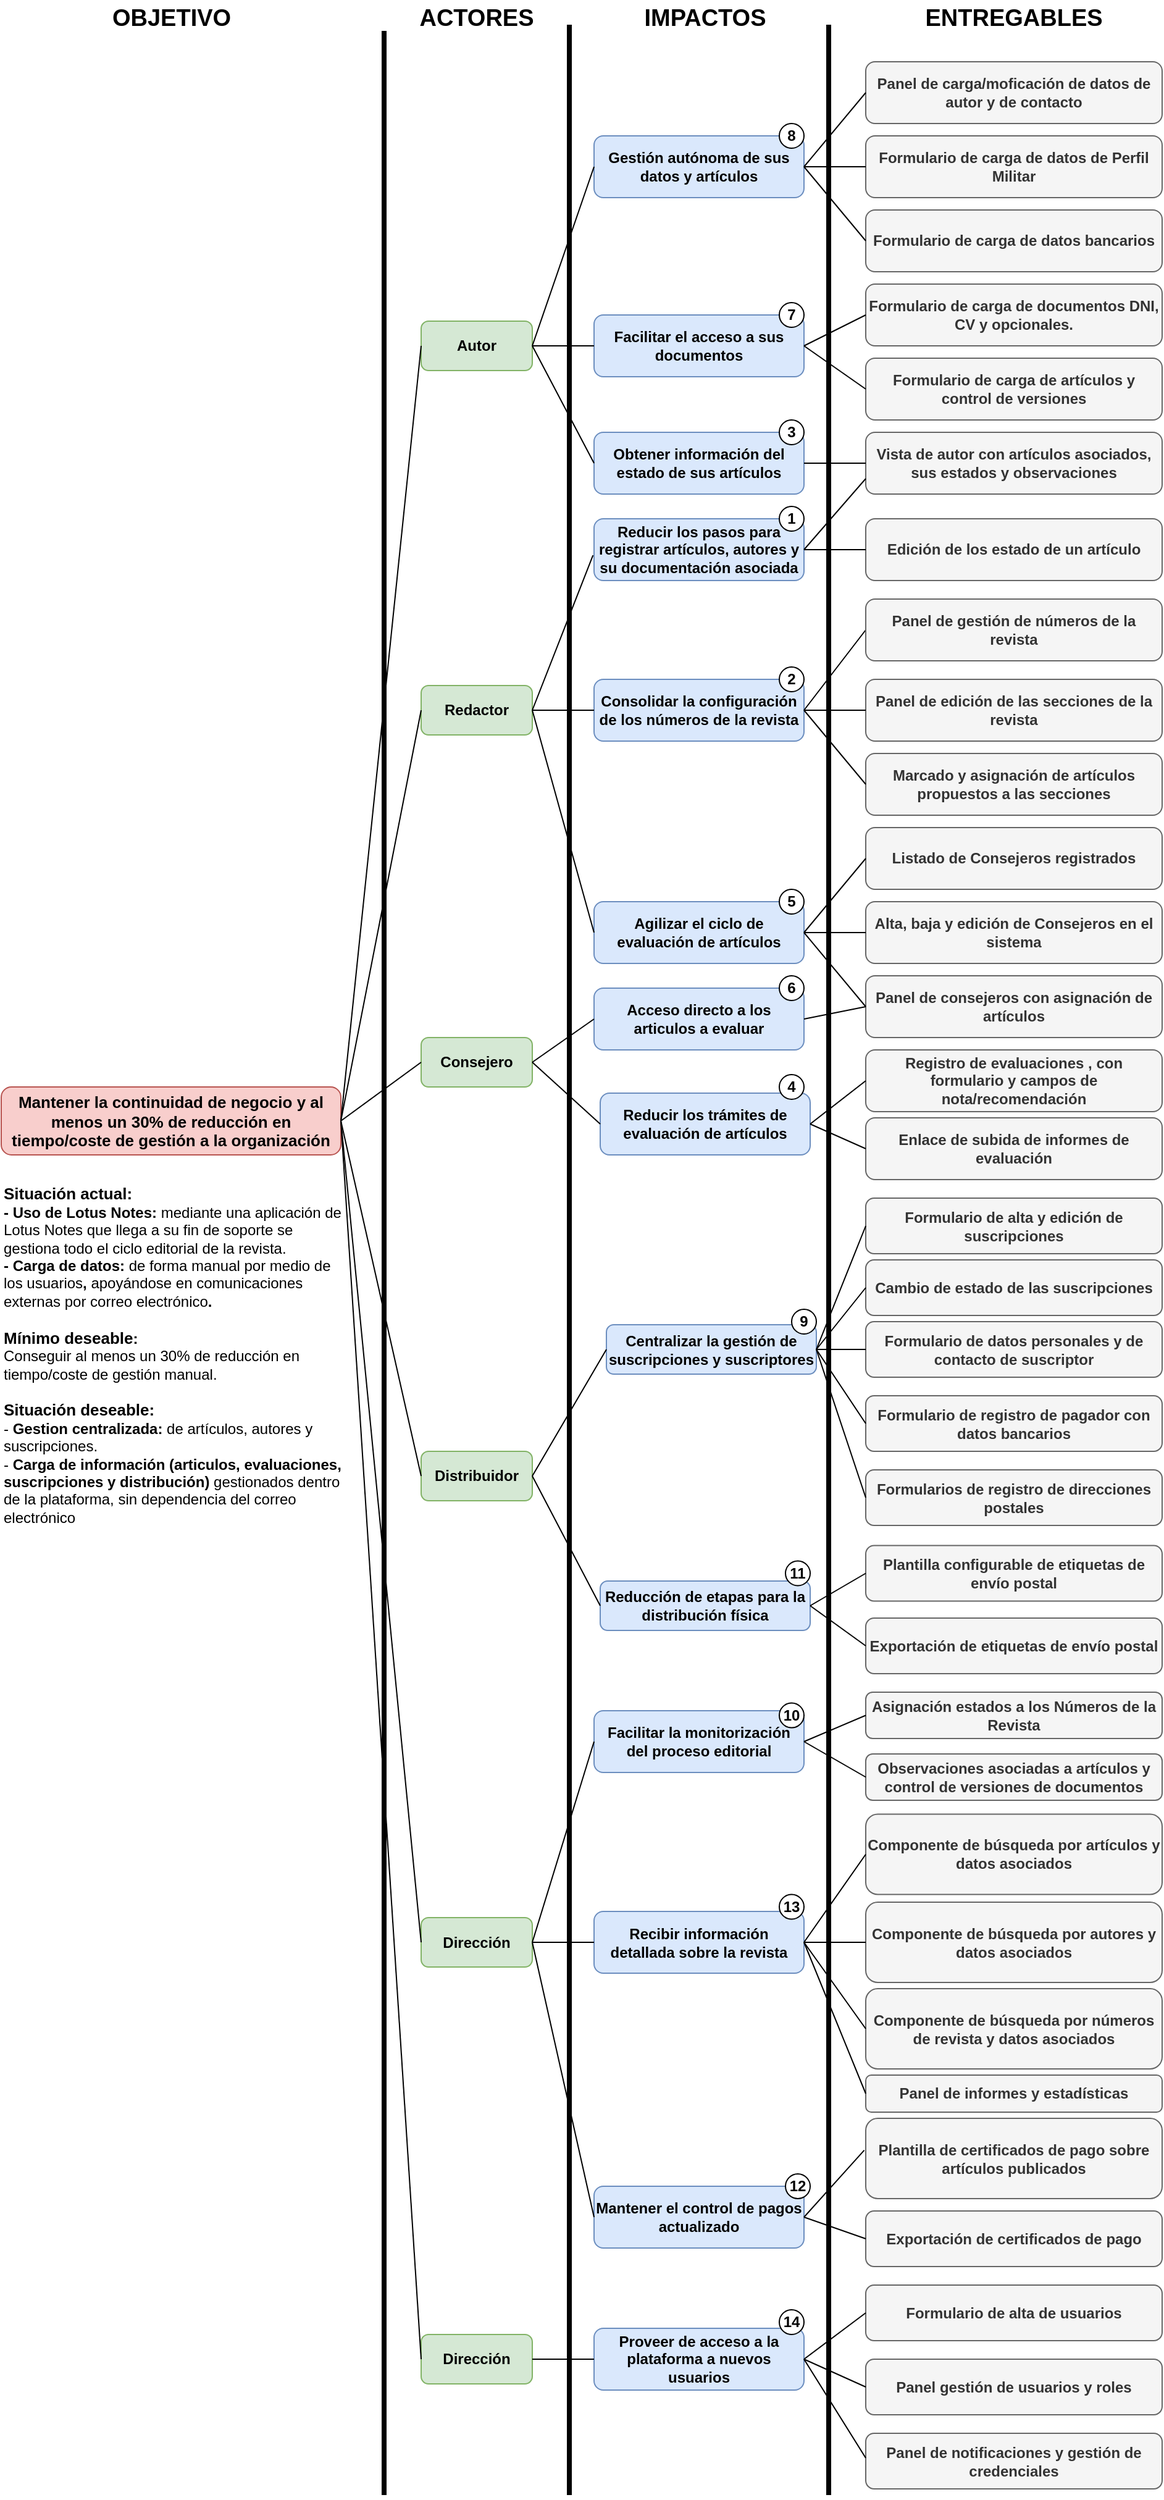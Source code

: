 <mxfile version="28.0.6">
  <diagram name="Página-1" id="cSd-_wRobqRKL74ayYy6">
    <mxGraphModel dx="1188" dy="801" grid="1" gridSize="10" guides="1" tooltips="1" connect="1" arrows="1" fold="1" page="1" pageScale="1" pageWidth="827" pageHeight="1169" math="0" shadow="0">
      <root>
        <mxCell id="0" />
        <mxCell id="1" parent="0" />
        <mxCell id="NgBLxMBELUggTvaBQ7se-1" value="&lt;b&gt;Mantener la continuidad de negocio y al menos un 30% de reducción en tiempo/coste de gestión a la organización&lt;/b&gt;" style="rounded=1;whiteSpace=wrap;html=1;fillColor=#f8cecc;strokeColor=#b85450;fontSize=13;" parent="1" vertex="1">
          <mxGeometry x="380" y="930" width="275" height="55" as="geometry" />
        </mxCell>
        <mxCell id="NgBLxMBELUggTvaBQ7se-2" value="Redactor" style="rounded=1;whiteSpace=wrap;html=1;fontStyle=1;fillColor=#d5e8d4;strokeColor=#82b366;" parent="1" vertex="1">
          <mxGeometry x="720" y="605" width="90" height="40" as="geometry" />
        </mxCell>
        <mxCell id="NgBLxMBELUggTvaBQ7se-3" value="Dirección" style="rounded=1;whiteSpace=wrap;html=1;fontStyle=1;fillColor=#d5e8d4;strokeColor=#82b366;" parent="1" vertex="1">
          <mxGeometry x="720" y="1602.5" width="90" height="40" as="geometry" />
        </mxCell>
        <mxCell id="NgBLxMBELUggTvaBQ7se-4" value="Agilizar el ciclo de evaluación de artículos" style="rounded=1;whiteSpace=wrap;html=1;fontStyle=1;fillColor=#dae8fc;strokeColor=#6c8ebf;" parent="1" vertex="1">
          <mxGeometry x="860" y="780" width="170" height="50" as="geometry" />
        </mxCell>
        <mxCell id="NgBLxMBELUggTvaBQ7se-5" value="Consolidar la configuración de los números de la revista" style="rounded=1;whiteSpace=wrap;html=1;fontStyle=1;fillColor=#dae8fc;strokeColor=#6c8ebf;" parent="1" vertex="1">
          <mxGeometry x="860" y="600" width="170" height="50" as="geometry" />
        </mxCell>
        <mxCell id="NgBLxMBELUggTvaBQ7se-6" value="Reducir los pasos para registrar artículos, autores y su documentación asociada" style="rounded=1;whiteSpace=wrap;html=1;fontStyle=1;fillColor=#dae8fc;strokeColor=#6c8ebf;" parent="1" vertex="1">
          <mxGeometry x="860" y="470" width="170" height="50" as="geometry" />
        </mxCell>
        <mxCell id="NgBLxMBELUggTvaBQ7se-7" value="Centralizar la gestión de suscripciones y suscriptores" style="rounded=1;whiteSpace=wrap;html=1;fontStyle=1;fillColor=#dae8fc;strokeColor=#6c8ebf;" parent="1" vertex="1">
          <mxGeometry x="870" y="1122.5" width="170" height="40" as="geometry" />
        </mxCell>
        <mxCell id="NgBLxMBELUggTvaBQ7se-8" value="Facilitar la monitorización del proceso editorial" style="rounded=1;whiteSpace=wrap;html=1;fontStyle=1;fillColor=#dae8fc;strokeColor=#6c8ebf;" parent="1" vertex="1">
          <mxGeometry x="860" y="1435" width="170" height="50" as="geometry" />
        </mxCell>
        <mxCell id="NgBLxMBELUggTvaBQ7se-9" value="Recibir información detallada sobre la revista" style="rounded=1;whiteSpace=wrap;html=1;fontStyle=1;fillColor=#dae8fc;strokeColor=#6c8ebf;" parent="1" vertex="1">
          <mxGeometry x="860" y="1597.5" width="170" height="50" as="geometry" />
        </mxCell>
        <mxCell id="NgBLxMBELUggTvaBQ7se-10" value="Panel de&amp;nbsp;carga/moficación de datos de autor y de contacto" style="rounded=1;whiteSpace=wrap;html=1;fontStyle=1;fillColor=#f5f5f5;fontColor=#333333;strokeColor=#666666;" parent="1" vertex="1">
          <mxGeometry x="1080" y="100" width="240" height="50" as="geometry" />
        </mxCell>
        <mxCell id="NgBLxMBELUggTvaBQ7se-12" value="Formulario de carga de documentos DNI, CV y opcionales." style="rounded=1;whiteSpace=wrap;html=1;fontStyle=1;align=center;fillColor=#f5f5f5;fontColor=#333333;strokeColor=#666666;" parent="1" vertex="1">
          <mxGeometry x="1080" y="280" width="240" height="50" as="geometry" />
        </mxCell>
        <mxCell id="NgBLxMBELUggTvaBQ7se-13" value="Componente de búsqueda por artículos y datos asociados" style="rounded=1;whiteSpace=wrap;html=1;fontStyle=1;fillColor=#f5f5f5;fontColor=#333333;strokeColor=#666666;" parent="1" vertex="1">
          <mxGeometry x="1080" y="1518.75" width="240" height="65" as="geometry" />
        </mxCell>
        <mxCell id="NgBLxMBELUggTvaBQ7se-14" value="Asignación estados a los Números de la Revista" style="rounded=1;whiteSpace=wrap;html=1;fontStyle=1;fillColor=#f5f5f5;fontColor=#333333;strokeColor=#666666;" parent="1" vertex="1">
          <mxGeometry x="1080" y="1420" width="240" height="37.5" as="geometry" />
        </mxCell>
        <mxCell id="NgBLxMBELUggTvaBQ7se-16" value="Distribuidor" style="rounded=1;whiteSpace=wrap;html=1;fontStyle=1;fillColor=#d5e8d4;strokeColor=#82b366;" parent="1" vertex="1">
          <mxGeometry x="720" y="1225" width="90" height="40" as="geometry" />
        </mxCell>
        <mxCell id="NgBLxMBELUggTvaBQ7se-17" value="Formulario de alta y edición de suscripciones" style="rounded=1;whiteSpace=wrap;html=1;fontStyle=1;fillColor=#f5f5f5;fontColor=#333333;strokeColor=#666666;" parent="1" vertex="1">
          <mxGeometry x="1080" y="1020" width="240" height="45" as="geometry" />
        </mxCell>
        <mxCell id="NgBLxMBELUggTvaBQ7se-18" value="" style="endArrow=none;html=1;rounded=0;exitX=1;exitY=0.5;exitDx=0;exitDy=0;entryX=0;entryY=0.5;entryDx=0;entryDy=0;" parent="1" source="NgBLxMBELUggTvaBQ7se-1" target="NgBLxMBELUggTvaBQ7se-2" edge="1">
          <mxGeometry width="50" height="50" relative="1" as="geometry">
            <mxPoint x="900" y="380" as="sourcePoint" />
            <mxPoint x="950" y="330" as="targetPoint" />
          </mxGeometry>
        </mxCell>
        <mxCell id="NgBLxMBELUggTvaBQ7se-19" value="" style="endArrow=none;html=1;rounded=0;exitX=1;exitY=0.5;exitDx=0;exitDy=0;entryX=-0.005;entryY=0.592;entryDx=0;entryDy=0;entryPerimeter=0;" parent="1" source="NgBLxMBELUggTvaBQ7se-2" target="NgBLxMBELUggTvaBQ7se-6" edge="1">
          <mxGeometry width="50" height="50" relative="1" as="geometry">
            <mxPoint x="900" y="380" as="sourcePoint" />
            <mxPoint x="950" y="330" as="targetPoint" />
          </mxGeometry>
        </mxCell>
        <mxCell id="NgBLxMBELUggTvaBQ7se-22" value="" style="endArrow=none;html=1;rounded=0;exitX=1;exitY=0.5;exitDx=0;exitDy=0;entryX=0;entryY=0.5;entryDx=0;entryDy=0;" parent="1" source="NgBLxMBELUggTvaBQ7se-9" target="NgBLxMBELUggTvaBQ7se-13" edge="1">
          <mxGeometry width="50" height="50" relative="1" as="geometry">
            <mxPoint x="900" y="1577.5" as="sourcePoint" />
            <mxPoint x="950" y="1527.5" as="targetPoint" />
          </mxGeometry>
        </mxCell>
        <mxCell id="NgBLxMBELUggTvaBQ7se-23" value="" style="endArrow=none;html=1;rounded=0;exitX=1;exitY=0.5;exitDx=0;exitDy=0;entryX=0;entryY=0.5;entryDx=0;entryDy=0;" parent="1" source="NgBLxMBELUggTvaBQ7se-8" target="NgBLxMBELUggTvaBQ7se-14" edge="1">
          <mxGeometry width="50" height="50" relative="1" as="geometry">
            <mxPoint x="900" y="1416.25" as="sourcePoint" />
            <mxPoint x="950" y="1366.25" as="targetPoint" />
          </mxGeometry>
        </mxCell>
        <mxCell id="NgBLxMBELUggTvaBQ7se-24" value="" style="endArrow=none;html=1;rounded=0;exitX=1;exitY=0.5;exitDx=0;exitDy=0;entryX=0;entryY=0.5;entryDx=0;entryDy=0;" parent="1" source="NgBLxMBELUggTvaBQ7se-3" target="NgBLxMBELUggTvaBQ7se-9" edge="1">
          <mxGeometry width="50" height="50" relative="1" as="geometry">
            <mxPoint x="890" y="1047.5" as="sourcePoint" />
            <mxPoint x="940" y="997.5" as="targetPoint" />
          </mxGeometry>
        </mxCell>
        <mxCell id="NgBLxMBELUggTvaBQ7se-25" value="" style="endArrow=none;html=1;rounded=0;exitX=1;exitY=0.5;exitDx=0;exitDy=0;entryX=0;entryY=0.5;entryDx=0;entryDy=0;" parent="1" source="NgBLxMBELUggTvaBQ7se-3" target="NgBLxMBELUggTvaBQ7se-8" edge="1">
          <mxGeometry width="50" height="50" relative="1" as="geometry">
            <mxPoint x="890" y="1047.5" as="sourcePoint" />
            <mxPoint x="940" y="997.5" as="targetPoint" />
          </mxGeometry>
        </mxCell>
        <mxCell id="NgBLxMBELUggTvaBQ7se-26" value="" style="endArrow=none;html=1;rounded=0;exitX=1;exitY=0.5;exitDx=0;exitDy=0;entryX=0;entryY=0.5;entryDx=0;entryDy=0;" parent="1" source="NgBLxMBELUggTvaBQ7se-16" target="NgBLxMBELUggTvaBQ7se-7" edge="1">
          <mxGeometry width="50" height="50" relative="1" as="geometry">
            <mxPoint x="900" y="900" as="sourcePoint" />
            <mxPoint x="950" y="850" as="targetPoint" />
          </mxGeometry>
        </mxCell>
        <mxCell id="NgBLxMBELUggTvaBQ7se-27" value="" style="endArrow=none;html=1;rounded=0;exitX=1;exitY=0.5;exitDx=0;exitDy=0;entryX=0;entryY=0.5;entryDx=0;entryDy=0;" parent="1" source="NgBLxMBELUggTvaBQ7se-7" target="NgBLxMBELUggTvaBQ7se-17" edge="1">
          <mxGeometry width="50" height="50" relative="1" as="geometry">
            <mxPoint x="910" y="1100" as="sourcePoint" />
            <mxPoint x="960" y="1050" as="targetPoint" />
          </mxGeometry>
        </mxCell>
        <mxCell id="NgBLxMBELUggTvaBQ7se-28" value="" style="endArrow=none;html=1;rounded=0;exitX=1;exitY=0.5;exitDx=0;exitDy=0;entryX=0;entryY=0.5;entryDx=0;entryDy=0;" parent="1" source="NgBLxMBELUggTvaBQ7se-2" target="NgBLxMBELUggTvaBQ7se-5" edge="1">
          <mxGeometry width="50" height="50" relative="1" as="geometry">
            <mxPoint x="900" y="380" as="sourcePoint" />
            <mxPoint x="950" y="330" as="targetPoint" />
          </mxGeometry>
        </mxCell>
        <mxCell id="NgBLxMBELUggTvaBQ7se-29" value="" style="endArrow=none;html=1;rounded=0;exitX=1;exitY=0.5;exitDx=0;exitDy=0;entryX=0;entryY=0.5;entryDx=0;entryDy=0;" parent="1" source="NgBLxMBELUggTvaBQ7se-5" target="pvU-2DZ_yvHuzhMmbwo7-5" edge="1">
          <mxGeometry width="50" height="50" relative="1" as="geometry">
            <mxPoint x="910" y="1100" as="sourcePoint" />
            <mxPoint x="1090.0" y="1030" as="targetPoint" />
          </mxGeometry>
        </mxCell>
        <mxCell id="NgBLxMBELUggTvaBQ7se-31" value="" style="endArrow=none;html=1;rounded=0;exitX=1;exitY=0.5;exitDx=0;exitDy=0;entryX=0;entryY=0.5;entryDx=0;entryDy=0;" parent="1" source="NgBLxMBELUggTvaBQ7se-1" target="NgBLxMBELUggTvaBQ7se-16" edge="1">
          <mxGeometry width="50" height="50" relative="1" as="geometry">
            <mxPoint x="900" y="380" as="sourcePoint" />
            <mxPoint x="950" y="330" as="targetPoint" />
          </mxGeometry>
        </mxCell>
        <mxCell id="NgBLxMBELUggTvaBQ7se-32" value="" style="endArrow=none;html=1;rounded=0;exitX=1;exitY=0.5;exitDx=0;exitDy=0;entryX=0;entryY=0.5;entryDx=0;entryDy=0;" parent="1" source="NgBLxMBELUggTvaBQ7se-1" target="NgBLxMBELUggTvaBQ7se-3" edge="1">
          <mxGeometry width="50" height="50" relative="1" as="geometry">
            <mxPoint x="900" y="380" as="sourcePoint" />
            <mxPoint x="950" y="330" as="targetPoint" />
          </mxGeometry>
        </mxCell>
        <mxCell id="NgBLxMBELUggTvaBQ7se-33" value="ACTORES" style="text;html=1;align=center;verticalAlign=middle;whiteSpace=wrap;rounded=0;fontSize=19;fontStyle=1" parent="1" vertex="1">
          <mxGeometry x="735" y="50" width="60" height="30" as="geometry" />
        </mxCell>
        <mxCell id="NgBLxMBELUggTvaBQ7se-34" value="IMPACTOS" style="text;html=1;align=center;verticalAlign=middle;whiteSpace=wrap;rounded=0;fontSize=19;fontStyle=1" parent="1" vertex="1">
          <mxGeometry x="920" y="50" width="60" height="30" as="geometry" />
        </mxCell>
        <mxCell id="NgBLxMBELUggTvaBQ7se-35" value="ENTREGABLES" style="text;html=1;align=center;verticalAlign=middle;whiteSpace=wrap;rounded=0;fontSize=19;fontStyle=1" parent="1" vertex="1">
          <mxGeometry x="1170" y="50" width="60" height="30" as="geometry" />
        </mxCell>
        <mxCell id="NgBLxMBELUggTvaBQ7se-36" value="OBJETIVO" style="text;html=1;align=center;verticalAlign=middle;whiteSpace=wrap;rounded=0;fontSize=19;fontStyle=1" parent="1" vertex="1">
          <mxGeometry x="487.5" y="50" width="60" height="30" as="geometry" />
        </mxCell>
        <mxCell id="NgBLxMBELUggTvaBQ7se-37" value="" style="endArrow=none;html=1;rounded=0;exitX=1;exitY=0.5;exitDx=0;exitDy=0;entryX=0;entryY=0.5;entryDx=0;entryDy=0;" parent="1" source="NgBLxMBELUggTvaBQ7se-2" target="NgBLxMBELUggTvaBQ7se-4" edge="1">
          <mxGeometry width="50" height="50" relative="1" as="geometry">
            <mxPoint x="900" y="380" as="sourcePoint" />
            <mxPoint x="950" y="330" as="targetPoint" />
          </mxGeometry>
        </mxCell>
        <mxCell id="NgBLxMBELUggTvaBQ7se-38" value="" style="endArrow=none;html=1;rounded=0;strokeWidth=4;" parent="1" edge="1">
          <mxGeometry width="50" height="50" relative="1" as="geometry">
            <mxPoint x="690" y="2070" as="sourcePoint" />
            <mxPoint x="690" y="75" as="targetPoint" />
          </mxGeometry>
        </mxCell>
        <mxCell id="NgBLxMBELUggTvaBQ7se-39" value="" style="endArrow=none;html=1;rounded=0;strokeWidth=4;" parent="1" edge="1">
          <mxGeometry width="50" height="50" relative="1" as="geometry">
            <mxPoint x="840" y="2070" as="sourcePoint" />
            <mxPoint x="840" y="70" as="targetPoint" />
          </mxGeometry>
        </mxCell>
        <mxCell id="NgBLxMBELUggTvaBQ7se-40" value="" style="endArrow=none;html=1;rounded=0;strokeWidth=4;" parent="1" edge="1">
          <mxGeometry width="50" height="50" relative="1" as="geometry">
            <mxPoint x="1050" y="2070" as="sourcePoint" />
            <mxPoint x="1050" y="70" as="targetPoint" />
          </mxGeometry>
        </mxCell>
        <mxCell id="NgBLxMBELUggTvaBQ7se-41" value="&lt;div&gt;&lt;b&gt;&lt;br&gt;&lt;/b&gt;&lt;/div&gt;&lt;div style=&quot;&quot;&gt;&lt;font style=&quot;font-size: 13px;&quot;&gt;&lt;b&gt;Situación actual:&lt;/b&gt;&lt;/font&gt;&lt;/div&gt;&lt;div style=&quot;&quot;&gt;&lt;b style=&quot;background-color: transparent; color: light-dark(rgb(0, 0, 0), rgb(255, 255, 255));&quot;&gt;- Uso de Lotus Notes: &lt;/b&gt;&lt;span style=&quot;background-color: transparent; color: light-dark(rgb(0, 0, 0), rgb(255, 255, 255));&quot;&gt;mediante una aplicación de Lotus Notes que llega a su fin de soporte se gestiona todo el ciclo editorial de la revista.&lt;/span&gt;&lt;br&gt;&lt;b style=&quot;background-color: transparent; color: light-dark(rgb(0, 0, 0), rgb(255, 255, 255));&quot;&gt;- Carga de datos: &lt;/b&gt;&lt;span style=&quot;background-color: transparent; color: light-dark(rgb(0, 0, 0), rgb(255, 255, 255));&quot;&gt;de forma manual por medio de los usuarios&lt;/span&gt;&lt;b style=&quot;background-color: transparent; color: light-dark(rgb(0, 0, 0), rgb(255, 255, 255));&quot;&gt;,&amp;nbsp;&lt;/b&gt;&lt;span style=&quot;background-color: transparent; color: light-dark(rgb(0, 0, 0), rgb(255, 255, 255));&quot;&gt;apoyándose en comunicaciones externas por correo electrónico&lt;/span&gt;&lt;b style=&quot;background-color: transparent; color: light-dark(rgb(0, 0, 0), rgb(255, 255, 255));&quot;&gt;.&lt;/b&gt;&lt;/div&gt;&lt;div style=&quot;&quot;&gt;&lt;span style=&quot;background-color: transparent; color: light-dark(rgb(0, 0, 0), rgb(255, 255, 255));&quot;&gt;&lt;br&gt;&lt;/span&gt;&lt;/div&gt;&lt;b&gt;&lt;font style=&quot;font-size: 13px;&quot;&gt;Mínimo deseable&lt;/font&gt;:&lt;/b&gt;&amp;nbsp;&lt;div&gt;Conseguir al menos un 3&lt;span data-end=&quot;1153&quot; data-start=&quot;1099&quot;&gt;0% de reducción en tiempo/coste de gestión manual&lt;/span&gt;.&lt;div&gt;&lt;br&gt;&lt;div&gt;&lt;b&gt;&lt;font style=&quot;font-size: 13px;&quot;&gt;Situación deseable:&lt;/font&gt;&lt;/b&gt;&lt;/div&gt;&lt;div&gt;&lt;span style=&quot;background-color: transparent; color: light-dark(rgb(0, 0, 0), rgb(255, 255, 255));&quot;&gt;- &lt;b&gt;Gestion centralizada:&lt;/b&gt; de artículos, autores y suscripciones.&lt;/span&gt;&lt;br&gt;&lt;span style=&quot;background-color: transparent; color: light-dark(rgb(0, 0, 0), rgb(255, 255, 255));&quot;&gt;-&amp;nbsp;&lt;/span&gt;&lt;span style=&quot;background-color: transparent; color: light-dark(rgb(0, 0, 0), rgb(255, 255, 255));&quot;&gt;&lt;b&gt;Carga de información (articulos, evaluaciones, suscripciones y distribución)&lt;/b&gt; gestionados dentro de la plataforma, sin dependencia del correo electrónico&lt;/span&gt;&lt;br&gt;&lt;/div&gt;&lt;/div&gt;&lt;/div&gt;" style="text;html=1;align=left;verticalAlign=middle;whiteSpace=wrap;rounded=0;" parent="1" vertex="1">
          <mxGeometry x="380" y="1000" width="280" height="280" as="geometry" />
        </mxCell>
        <mxCell id="NgBLxMBELUggTvaBQ7se-42" value="&lt;b&gt;9&lt;/b&gt;" style="ellipse;whiteSpace=wrap;html=1;" parent="1" vertex="1">
          <mxGeometry x="1020" y="1110" width="20" height="20" as="geometry" />
        </mxCell>
        <mxCell id="NgBLxMBELUggTvaBQ7se-43" value="&lt;b&gt;&lt;font&gt;1&lt;/font&gt;&lt;/b&gt;" style="ellipse;whiteSpace=wrap;html=1;" parent="1" vertex="1">
          <mxGeometry x="1010" y="460" width="20" height="20" as="geometry" />
        </mxCell>
        <mxCell id="NgBLxMBELUggTvaBQ7se-44" value="&lt;b&gt;&lt;font&gt;2&lt;/font&gt;&lt;/b&gt;" style="ellipse;whiteSpace=wrap;html=1;" parent="1" vertex="1">
          <mxGeometry x="1010" y="590" width="20" height="20" as="geometry" />
        </mxCell>
        <mxCell id="NgBLxMBELUggTvaBQ7se-45" value="&lt;b&gt;5&lt;/b&gt;" style="ellipse;whiteSpace=wrap;html=1;" parent="1" vertex="1">
          <mxGeometry x="1010" y="770" width="20" height="20" as="geometry" />
        </mxCell>
        <mxCell id="NgBLxMBELUggTvaBQ7se-46" value="&lt;b&gt;&lt;font&gt;10&lt;/font&gt;&lt;/b&gt;" style="ellipse;whiteSpace=wrap;html=1;" parent="1" vertex="1">
          <mxGeometry x="1010" y="1428.75" width="20" height="20" as="geometry" />
        </mxCell>
        <mxCell id="NgBLxMBELUggTvaBQ7se-47" value="&lt;b&gt;13&lt;/b&gt;" style="ellipse;whiteSpace=wrap;html=1;" parent="1" vertex="1">
          <mxGeometry x="1010" y="1583.75" width="20" height="20" as="geometry" />
        </mxCell>
        <mxCell id="NgBLxMBELUggTvaBQ7se-48" value="Reducción de etapas para la distribución física" style="rounded=1;whiteSpace=wrap;html=1;fontStyle=1;fillColor=#dae8fc;strokeColor=#6c8ebf;" parent="1" vertex="1">
          <mxGeometry x="865" y="1330" width="170" height="40" as="geometry" />
        </mxCell>
        <mxCell id="NgBLxMBELUggTvaBQ7se-49" value="&lt;b&gt;&lt;font&gt;11&lt;/font&gt;&lt;/b&gt;" style="ellipse;whiteSpace=wrap;html=1;" parent="1" vertex="1">
          <mxGeometry x="1015" y="1313.75" width="20" height="20" as="geometry" />
        </mxCell>
        <mxCell id="NgBLxMBELUggTvaBQ7se-50" value="" style="endArrow=none;html=1;rounded=0;exitX=1;exitY=0.5;exitDx=0;exitDy=0;entryX=0;entryY=0.5;entryDx=0;entryDy=0;" parent="1" source="NgBLxMBELUggTvaBQ7se-16" target="NgBLxMBELUggTvaBQ7se-48" edge="1">
          <mxGeometry width="50" height="50" relative="1" as="geometry">
            <mxPoint x="1360" y="1040" as="sourcePoint" />
            <mxPoint x="1410" y="990" as="targetPoint" />
          </mxGeometry>
        </mxCell>
        <mxCell id="NgBLxMBELUggTvaBQ7se-51" value="Plantilla configurable de etiquetas de envío postal" style="rounded=1;whiteSpace=wrap;html=1;fontStyle=1;fillColor=#f5f5f5;fontColor=#333333;strokeColor=#666666;" parent="1" vertex="1">
          <mxGeometry x="1080" y="1301.25" width="240" height="45" as="geometry" />
        </mxCell>
        <mxCell id="NgBLxMBELUggTvaBQ7se-52" value="" style="endArrow=none;html=1;rounded=0;exitX=1;exitY=0.5;exitDx=0;exitDy=0;entryX=0;entryY=0.5;entryDx=0;entryDy=0;" parent="1" source="NgBLxMBELUggTvaBQ7se-48" target="NgBLxMBELUggTvaBQ7se-51" edge="1">
          <mxGeometry width="50" height="50" relative="1" as="geometry">
            <mxPoint x="1070" y="1328.75" as="sourcePoint" />
            <mxPoint x="1120" y="1328.75" as="targetPoint" />
          </mxGeometry>
        </mxCell>
        <mxCell id="NgBLxMBELUggTvaBQ7se-53" value="Plantilla de certificados de pago sobre artículos publicados" style="rounded=1;whiteSpace=wrap;html=1;fontStyle=1;fillColor=#f5f5f5;fontColor=#333333;strokeColor=#666666;" parent="1" vertex="1">
          <mxGeometry x="1080" y="1765" width="240" height="65" as="geometry" />
        </mxCell>
        <mxCell id="NgBLxMBELUggTvaBQ7se-54" value="Mantener el control de pagos actualizado" style="rounded=1;whiteSpace=wrap;html=1;fontStyle=1;fillColor=#dae8fc;strokeColor=#6c8ebf;" parent="1" vertex="1">
          <mxGeometry x="860" y="1820" width="170" height="50" as="geometry" />
        </mxCell>
        <mxCell id="NgBLxMBELUggTvaBQ7se-55" value="" style="endArrow=none;html=1;rounded=0;exitX=1;exitY=0.5;exitDx=0;exitDy=0;entryX=0;entryY=0.5;entryDx=0;entryDy=0;" parent="1" source="NgBLxMBELUggTvaBQ7se-3" target="NgBLxMBELUggTvaBQ7se-54" edge="1">
          <mxGeometry width="50" height="50" relative="1" as="geometry">
            <mxPoint x="810" y="1393.25" as="sourcePoint" />
            <mxPoint x="860" y="1331.25" as="targetPoint" />
          </mxGeometry>
        </mxCell>
        <mxCell id="NgBLxMBELUggTvaBQ7se-56" value="&lt;b&gt;12&lt;/b&gt;" style="ellipse;whiteSpace=wrap;html=1;" parent="1" vertex="1">
          <mxGeometry x="1015" y="1810" width="20" height="20" as="geometry" />
        </mxCell>
        <mxCell id="pvU-2DZ_yvHuzhMmbwo7-2" value="" style="endArrow=none;html=1;rounded=0;entryX=-0.005;entryY=0.397;entryDx=0;entryDy=0;entryPerimeter=0;" parent="1" target="NgBLxMBELUggTvaBQ7se-53" edge="1">
          <mxGeometry width="50" height="50" relative="1" as="geometry">
            <mxPoint x="1030" y="1845" as="sourcePoint" />
            <mxPoint x="1110" y="1760" as="targetPoint" />
          </mxGeometry>
        </mxCell>
        <mxCell id="pvU-2DZ_yvHuzhMmbwo7-5" value="Panel de gestión de números de la revista" style="rounded=1;whiteSpace=wrap;html=1;fontStyle=1;align=center;fillColor=#f5f5f5;fontColor=#333333;strokeColor=#666666;" parent="1" vertex="1">
          <mxGeometry x="1080" y="535" width="240" height="50" as="geometry" />
        </mxCell>
        <mxCell id="pvU-2DZ_yvHuzhMmbwo7-6" value="Formulario de carga de datos de Perfil Militar" style="rounded=1;whiteSpace=wrap;html=1;fontStyle=1;align=center;fillColor=#f5f5f5;fontColor=#333333;strokeColor=#666666;" parent="1" vertex="1">
          <mxGeometry x="1080" y="160" width="240" height="50" as="geometry" />
        </mxCell>
        <mxCell id="pvU-2DZ_yvHuzhMmbwo7-9" value="Formulario de carga de datos bancarios" style="rounded=1;whiteSpace=wrap;html=1;fontStyle=1;align=center;fillColor=#f5f5f5;fontColor=#333333;strokeColor=#666666;" parent="1" vertex="1">
          <mxGeometry x="1080" y="220" width="240" height="50" as="geometry" />
        </mxCell>
        <mxCell id="pvU-2DZ_yvHuzhMmbwo7-10" value="Vista de autor con artículos asociados, sus estados y observaciones" style="rounded=1;whiteSpace=wrap;html=1;fontStyle=1;align=center;fillColor=#f5f5f5;fontColor=#333333;strokeColor=#666666;" parent="1" vertex="1">
          <mxGeometry x="1080" y="400" width="240" height="50" as="geometry" />
        </mxCell>
        <mxCell id="pvU-2DZ_yvHuzhMmbwo7-11" value="Formulario de carga de artículos y control de versiones" style="rounded=1;whiteSpace=wrap;html=1;fontStyle=1;align=center;fillColor=#f5f5f5;fontColor=#333333;strokeColor=#666666;" parent="1" vertex="1">
          <mxGeometry x="1080" y="340" width="240" height="50" as="geometry" />
        </mxCell>
        <mxCell id="pvU-2DZ_yvHuzhMmbwo7-12" value="Edición de los estado de un artículo" style="rounded=1;whiteSpace=wrap;html=1;fontStyle=1;align=center;fillColor=#f5f5f5;fontColor=#333333;strokeColor=#666666;" parent="1" vertex="1">
          <mxGeometry x="1080" y="470" width="240" height="50" as="geometry" />
        </mxCell>
        <mxCell id="pvU-2DZ_yvHuzhMmbwo7-13" value="Panel de consejeros con asignación de artículos" style="rounded=1;whiteSpace=wrap;html=1;fontStyle=1;align=center;fillColor=#f5f5f5;fontColor=#333333;strokeColor=#666666;" parent="1" vertex="1">
          <mxGeometry x="1080" y="840" width="240" height="50" as="geometry" />
        </mxCell>
        <mxCell id="pvU-2DZ_yvHuzhMmbwo7-15" value="Registro de evaluaciones , con formulario y campos de nota/recomendación" style="rounded=1;whiteSpace=wrap;html=1;fontStyle=1;align=center;fillColor=#f5f5f5;fontColor=#333333;strokeColor=#666666;" parent="1" vertex="1">
          <mxGeometry x="1080" y="900" width="240" height="50" as="geometry" />
        </mxCell>
        <mxCell id="pvU-2DZ_yvHuzhMmbwo7-16" value="Enlace de subida de informes de evaluación" style="rounded=1;whiteSpace=wrap;html=1;fontStyle=1;align=center;fillColor=#f5f5f5;fontColor=#333333;strokeColor=#666666;" parent="1" vertex="1">
          <mxGeometry x="1080" y="955" width="240" height="50" as="geometry" />
        </mxCell>
        <mxCell id="pvU-2DZ_yvHuzhMmbwo7-23" value="Listado de Consejeros registrados" style="rounded=1;whiteSpace=wrap;html=1;fontStyle=1;align=center;fillColor=#f5f5f5;fontColor=#333333;strokeColor=#666666;" parent="1" vertex="1">
          <mxGeometry x="1080" y="720" width="240" height="50" as="geometry" />
        </mxCell>
        <mxCell id="pvU-2DZ_yvHuzhMmbwo7-25" value="Alta, baja y edición de Consejeros en el sistema" style="rounded=1;whiteSpace=wrap;html=1;fontStyle=1;align=center;fillColor=#f5f5f5;fontColor=#333333;strokeColor=#666666;" parent="1" vertex="1">
          <mxGeometry x="1080" y="780" width="240" height="50" as="geometry" />
        </mxCell>
        <mxCell id="pvU-2DZ_yvHuzhMmbwo7-26" value="Marcado y asignación de artículos propuestos a las secciones" style="rounded=1;whiteSpace=wrap;html=1;fontStyle=1;align=center;fillColor=#f5f5f5;fontColor=#333333;strokeColor=#666666;" parent="1" vertex="1">
          <mxGeometry x="1080" y="660" width="240" height="50" as="geometry" />
        </mxCell>
        <mxCell id="pvU-2DZ_yvHuzhMmbwo7-27" value="Panel de edición de las secciones de la revista" style="rounded=1;whiteSpace=wrap;html=1;fontStyle=1;align=center;fillColor=#f5f5f5;fontColor=#333333;strokeColor=#666666;" parent="1" vertex="1">
          <mxGeometry x="1080" y="600" width="240" height="50" as="geometry" />
        </mxCell>
        <mxCell id="pvU-2DZ_yvHuzhMmbwo7-28" value="" style="endArrow=none;html=1;rounded=0;exitX=1;exitY=0.5;exitDx=0;exitDy=0;entryX=0;entryY=0.5;entryDx=0;entryDy=0;" parent="1" source="NgBLxMBELUggTvaBQ7se-5" target="pvU-2DZ_yvHuzhMmbwo7-27" edge="1">
          <mxGeometry width="50" height="50" relative="1" as="geometry">
            <mxPoint x="1090" y="1070" as="sourcePoint" />
            <mxPoint x="1130" y="1010" as="targetPoint" />
          </mxGeometry>
        </mxCell>
        <mxCell id="pvU-2DZ_yvHuzhMmbwo7-29" value="" style="endArrow=none;html=1;rounded=0;exitX=1;exitY=0.5;exitDx=0;exitDy=0;entryX=0;entryY=0.5;entryDx=0;entryDy=0;" parent="1" source="NgBLxMBELUggTvaBQ7se-5" target="pvU-2DZ_yvHuzhMmbwo7-26" edge="1">
          <mxGeometry width="50" height="50" relative="1" as="geometry">
            <mxPoint x="1130" y="1090" as="sourcePoint" />
            <mxPoint x="1170" y="1030" as="targetPoint" />
          </mxGeometry>
        </mxCell>
        <mxCell id="pvU-2DZ_yvHuzhMmbwo7-31" value="Cambio de estado de las suscripciones" style="rounded=1;whiteSpace=wrap;html=1;fontStyle=1;fillColor=#f5f5f5;fontColor=#333333;strokeColor=#666666;" parent="1" vertex="1">
          <mxGeometry x="1080" y="1070" width="240" height="45" as="geometry" />
        </mxCell>
        <mxCell id="pvU-2DZ_yvHuzhMmbwo7-32" value="" style="endArrow=none;html=1;rounded=0;exitX=1;exitY=0.5;exitDx=0;exitDy=0;entryX=0;entryY=0.5;entryDx=0;entryDy=0;" parent="1" source="NgBLxMBELUggTvaBQ7se-7" target="pvU-2DZ_yvHuzhMmbwo7-31" edge="1">
          <mxGeometry width="50" height="50" relative="1" as="geometry">
            <mxPoint x="1130" y="1212" as="sourcePoint" />
            <mxPoint x="1170" y="1150" as="targetPoint" />
          </mxGeometry>
        </mxCell>
        <mxCell id="pvU-2DZ_yvHuzhMmbwo7-33" value="Formulario de datos personales y de contacto de suscriptor" style="rounded=1;whiteSpace=wrap;html=1;fontStyle=1;fillColor=#f5f5f5;fontColor=#333333;strokeColor=#666666;" parent="1" vertex="1">
          <mxGeometry x="1080" y="1120" width="240" height="45" as="geometry" />
        </mxCell>
        <mxCell id="pvU-2DZ_yvHuzhMmbwo7-34" value="Formulario de registro de pagador con datos bancarios" style="rounded=1;whiteSpace=wrap;html=1;fontStyle=1;fillColor=#f5f5f5;fontColor=#333333;strokeColor=#666666;" parent="1" vertex="1">
          <mxGeometry x="1080" y="1180" width="240" height="45" as="geometry" />
        </mxCell>
        <mxCell id="pvU-2DZ_yvHuzhMmbwo7-35" value="Formularios de registro de direcciones postales" style="rounded=1;whiteSpace=wrap;html=1;fontStyle=1;fillColor=#f5f5f5;fontColor=#333333;strokeColor=#666666;" parent="1" vertex="1">
          <mxGeometry x="1080" y="1240" width="240" height="45" as="geometry" />
        </mxCell>
        <mxCell id="pvU-2DZ_yvHuzhMmbwo7-36" value="" style="endArrow=none;html=1;rounded=0;exitX=0;exitY=0.5;exitDx=0;exitDy=0;entryX=1;entryY=0.5;entryDx=0;entryDy=0;" parent="1" source="pvU-2DZ_yvHuzhMmbwo7-33" target="NgBLxMBELUggTvaBQ7se-7" edge="1">
          <mxGeometry width="50" height="50" relative="1" as="geometry">
            <mxPoint x="980" y="1232" as="sourcePoint" />
            <mxPoint x="1020" y="1170" as="targetPoint" />
          </mxGeometry>
        </mxCell>
        <mxCell id="pvU-2DZ_yvHuzhMmbwo7-37" value="" style="endArrow=none;html=1;rounded=0;exitX=0;exitY=0.5;exitDx=0;exitDy=0;entryX=1;entryY=0.5;entryDx=0;entryDy=0;" parent="1" source="pvU-2DZ_yvHuzhMmbwo7-34" target="NgBLxMBELUggTvaBQ7se-7" edge="1">
          <mxGeometry width="50" height="50" relative="1" as="geometry">
            <mxPoint x="980" y="1242" as="sourcePoint" />
            <mxPoint x="1020" y="1180" as="targetPoint" />
          </mxGeometry>
        </mxCell>
        <mxCell id="pvU-2DZ_yvHuzhMmbwo7-38" value="" style="endArrow=none;html=1;rounded=0;exitX=0;exitY=0.5;exitDx=0;exitDy=0;entryX=1;entryY=0.5;entryDx=0;entryDy=0;" parent="1" source="pvU-2DZ_yvHuzhMmbwo7-35" target="NgBLxMBELUggTvaBQ7se-7" edge="1">
          <mxGeometry width="50" height="50" relative="1" as="geometry">
            <mxPoint x="990" y="1282" as="sourcePoint" />
            <mxPoint x="1030" y="1220" as="targetPoint" />
          </mxGeometry>
        </mxCell>
        <mxCell id="pvU-2DZ_yvHuzhMmbwo7-39" value="Exportación de etiquetas de envío postal" style="rounded=1;whiteSpace=wrap;html=1;fontStyle=1;fillColor=#f5f5f5;fontColor=#333333;strokeColor=#666666;" parent="1" vertex="1">
          <mxGeometry x="1080" y="1360" width="240" height="45" as="geometry" />
        </mxCell>
        <mxCell id="pvU-2DZ_yvHuzhMmbwo7-40" value="" style="endArrow=none;html=1;rounded=0;exitX=1;exitY=0.5;exitDx=0;exitDy=0;entryX=0;entryY=0.5;entryDx=0;entryDy=0;" parent="1" source="NgBLxMBELUggTvaBQ7se-48" target="pvU-2DZ_yvHuzhMmbwo7-39" edge="1">
          <mxGeometry width="50" height="50" relative="1" as="geometry">
            <mxPoint x="980" y="1380" as="sourcePoint" />
            <mxPoint x="1020" y="1380" as="targetPoint" />
          </mxGeometry>
        </mxCell>
        <mxCell id="pvU-2DZ_yvHuzhMmbwo7-41" value="Observaciones asociadas a artículos y control de versiones de documentos" style="rounded=1;whiteSpace=wrap;html=1;fontStyle=1;fillColor=#f5f5f5;fontColor=#333333;strokeColor=#666666;" parent="1" vertex="1">
          <mxGeometry x="1080" y="1470" width="240" height="37.5" as="geometry" />
        </mxCell>
        <mxCell id="pvU-2DZ_yvHuzhMmbwo7-42" value="" style="endArrow=none;html=1;rounded=0;exitX=1;exitY=0.5;exitDx=0;exitDy=0;entryX=0;entryY=0.5;entryDx=0;entryDy=0;" parent="1" source="NgBLxMBELUggTvaBQ7se-8" target="pvU-2DZ_yvHuzhMmbwo7-41" edge="1">
          <mxGeometry width="50" height="50" relative="1" as="geometry">
            <mxPoint x="980" y="1600" as="sourcePoint" />
            <mxPoint x="1030" y="1550" as="targetPoint" />
          </mxGeometry>
        </mxCell>
        <mxCell id="pvU-2DZ_yvHuzhMmbwo7-43" value="Componente de búsqueda por autores y datos asociados" style="rounded=1;whiteSpace=wrap;html=1;fontStyle=1;fillColor=#f5f5f5;fontColor=#333333;strokeColor=#666666;" parent="1" vertex="1">
          <mxGeometry x="1080" y="1590" width="240" height="65" as="geometry" />
        </mxCell>
        <mxCell id="pvU-2DZ_yvHuzhMmbwo7-44" value="Componente de búsqueda por números de revista y datos asociados" style="rounded=1;whiteSpace=wrap;html=1;fontStyle=1;fillColor=#f5f5f5;fontColor=#333333;strokeColor=#666666;" parent="1" vertex="1">
          <mxGeometry x="1080" y="1660" width="240" height="65" as="geometry" />
        </mxCell>
        <mxCell id="pvU-2DZ_yvHuzhMmbwo7-46" value="" style="endArrow=none;html=1;rounded=0;exitX=1;exitY=0.5;exitDx=0;exitDy=0;entryX=0;entryY=0.5;entryDx=0;entryDy=0;" parent="1" source="NgBLxMBELUggTvaBQ7se-9" target="pvU-2DZ_yvHuzhMmbwo7-43" edge="1">
          <mxGeometry width="50" height="50" relative="1" as="geometry">
            <mxPoint x="990" y="1704" as="sourcePoint" />
            <mxPoint x="1040" y="1670" as="targetPoint" />
          </mxGeometry>
        </mxCell>
        <mxCell id="pvU-2DZ_yvHuzhMmbwo7-47" value="" style="endArrow=none;html=1;rounded=0;exitX=1;exitY=0.5;exitDx=0;exitDy=0;entryX=0;entryY=0.5;entryDx=0;entryDy=0;" parent="1" source="NgBLxMBELUggTvaBQ7se-9" target="pvU-2DZ_yvHuzhMmbwo7-44" edge="1">
          <mxGeometry width="50" height="50" relative="1" as="geometry">
            <mxPoint x="980" y="1694" as="sourcePoint" />
            <mxPoint x="1030" y="1660" as="targetPoint" />
          </mxGeometry>
        </mxCell>
        <mxCell id="pvU-2DZ_yvHuzhMmbwo7-48" value="Exportación de certificados de pago" style="rounded=1;whiteSpace=wrap;html=1;fontStyle=1;fillColor=#f5f5f5;fontColor=#333333;strokeColor=#666666;" parent="1" vertex="1">
          <mxGeometry x="1080" y="1840" width="240" height="45" as="geometry" />
        </mxCell>
        <mxCell id="pvU-2DZ_yvHuzhMmbwo7-49" value="" style="endArrow=none;html=1;rounded=0;exitX=1;exitY=0.5;exitDx=0;exitDy=0;entryX=0;entryY=0.5;entryDx=0;entryDy=0;" parent="1" source="NgBLxMBELUggTvaBQ7se-54" target="pvU-2DZ_yvHuzhMmbwo7-48" edge="1">
          <mxGeometry width="50" height="50" relative="1" as="geometry">
            <mxPoint x="1030" y="1899.75" as="sourcePoint" />
            <mxPoint x="1077" y="1858.75" as="targetPoint" />
          </mxGeometry>
        </mxCell>
        <mxCell id="F3OMtXvFmDKzKZchB4pA-1" value="Autor" style="rounded=1;whiteSpace=wrap;html=1;fontStyle=1;fillColor=#d5e8d4;strokeColor=#82b366;" vertex="1" parent="1">
          <mxGeometry x="720" y="310" width="90" height="40" as="geometry" />
        </mxCell>
        <mxCell id="F3OMtXvFmDKzKZchB4pA-2" value="Consejero" style="rounded=1;whiteSpace=wrap;html=1;fontStyle=1;fillColor=#d5e8d4;strokeColor=#82b366;" vertex="1" parent="1">
          <mxGeometry x="720" y="890" width="90" height="40" as="geometry" />
        </mxCell>
        <mxCell id="F3OMtXvFmDKzKZchB4pA-3" value="Gestión autónoma de sus datos y artículos" style="rounded=1;whiteSpace=wrap;html=1;fontStyle=1;fillColor=#dae8fc;strokeColor=#6c8ebf;" vertex="1" parent="1">
          <mxGeometry x="860" y="160" width="170" height="50" as="geometry" />
        </mxCell>
        <mxCell id="F3OMtXvFmDKzKZchB4pA-4" value="Obtener información del estado de sus artículos" style="rounded=1;whiteSpace=wrap;html=1;fontStyle=1;fillColor=#dae8fc;strokeColor=#6c8ebf;" vertex="1" parent="1">
          <mxGeometry x="860" y="400" width="170" height="50" as="geometry" />
        </mxCell>
        <mxCell id="F3OMtXvFmDKzKZchB4pA-5" value="Facilitar el acceso a sus documentos" style="rounded=1;whiteSpace=wrap;html=1;fontStyle=1;fillColor=#dae8fc;strokeColor=#6c8ebf;" vertex="1" parent="1">
          <mxGeometry x="860" y="305" width="170" height="50" as="geometry" />
        </mxCell>
        <mxCell id="F3OMtXvFmDKzKZchB4pA-6" value="" style="endArrow=none;html=1;rounded=0;exitX=1;exitY=0.5;exitDx=0;exitDy=0;entryX=0;entryY=0.5;entryDx=0;entryDy=0;" edge="1" parent="1" source="F3OMtXvFmDKzKZchB4pA-1" target="F3OMtXvFmDKzKZchB4pA-3">
          <mxGeometry width="50" height="50" relative="1" as="geometry">
            <mxPoint x="760" y="503" as="sourcePoint" />
            <mxPoint x="809" y="370" as="targetPoint" />
          </mxGeometry>
        </mxCell>
        <mxCell id="F3OMtXvFmDKzKZchB4pA-7" value="" style="endArrow=none;html=1;rounded=0;exitX=0;exitY=0.5;exitDx=0;exitDy=0;entryX=1;entryY=0.5;entryDx=0;entryDy=0;" edge="1" parent="1" source="F3OMtXvFmDKzKZchB4pA-4" target="F3OMtXvFmDKzKZchB4pA-1">
          <mxGeometry width="50" height="50" relative="1" as="geometry">
            <mxPoint x="780" y="443" as="sourcePoint" />
            <mxPoint x="810" y="240" as="targetPoint" />
          </mxGeometry>
        </mxCell>
        <mxCell id="F3OMtXvFmDKzKZchB4pA-8" value="" style="endArrow=none;html=1;rounded=0;exitX=0;exitY=0.5;exitDx=0;exitDy=0;entryX=1;entryY=0.5;entryDx=0;entryDy=0;" edge="1" parent="1" source="F3OMtXvFmDKzKZchB4pA-5" target="F3OMtXvFmDKzKZchB4pA-1">
          <mxGeometry width="50" height="50" relative="1" as="geometry">
            <mxPoint x="770" y="483" as="sourcePoint" />
            <mxPoint x="819" y="350" as="targetPoint" />
          </mxGeometry>
        </mxCell>
        <mxCell id="F3OMtXvFmDKzKZchB4pA-9" value="" style="endArrow=none;html=1;rounded=0;exitX=1;exitY=0.5;exitDx=0;exitDy=0;entryX=0;entryY=0.5;entryDx=0;entryDy=0;" edge="1" parent="1" source="F3OMtXvFmDKzKZchB4pA-3" target="NgBLxMBELUggTvaBQ7se-10">
          <mxGeometry width="50" height="50" relative="1" as="geometry">
            <mxPoint x="910" y="363" as="sourcePoint" />
            <mxPoint x="959" y="230" as="targetPoint" />
          </mxGeometry>
        </mxCell>
        <mxCell id="F3OMtXvFmDKzKZchB4pA-10" value="" style="endArrow=none;html=1;rounded=0;exitX=0;exitY=0.5;exitDx=0;exitDy=0;entryX=1;entryY=0.5;entryDx=0;entryDy=0;" edge="1" parent="1" source="NgBLxMBELUggTvaBQ7se-12" target="F3OMtXvFmDKzKZchB4pA-5">
          <mxGeometry width="50" height="50" relative="1" as="geometry">
            <mxPoint x="930" y="363" as="sourcePoint" />
            <mxPoint x="979" y="230" as="targetPoint" />
          </mxGeometry>
        </mxCell>
        <mxCell id="F3OMtXvFmDKzKZchB4pA-11" value="" style="endArrow=none;html=1;rounded=0;exitX=0;exitY=0.5;exitDx=0;exitDy=0;entryX=1;entryY=0.5;entryDx=0;entryDy=0;" edge="1" parent="1" source="pvU-2DZ_yvHuzhMmbwo7-6" target="F3OMtXvFmDKzKZchB4pA-3">
          <mxGeometry width="50" height="50" relative="1" as="geometry">
            <mxPoint x="940" y="343" as="sourcePoint" />
            <mxPoint x="989" y="210" as="targetPoint" />
          </mxGeometry>
        </mxCell>
        <mxCell id="F3OMtXvFmDKzKZchB4pA-13" value="" style="endArrow=none;html=1;rounded=0;exitX=0;exitY=0.5;exitDx=0;exitDy=0;entryX=1;entryY=0.5;entryDx=0;entryDy=0;" edge="1" parent="1" source="pvU-2DZ_yvHuzhMmbwo7-11" target="F3OMtXvFmDKzKZchB4pA-5">
          <mxGeometry width="50" height="50" relative="1" as="geometry">
            <mxPoint x="930" y="553" as="sourcePoint" />
            <mxPoint x="979" y="420" as="targetPoint" />
          </mxGeometry>
        </mxCell>
        <mxCell id="F3OMtXvFmDKzKZchB4pA-14" value="" style="endArrow=none;html=1;rounded=0;exitX=0;exitY=0.5;exitDx=0;exitDy=0;entryX=1;entryY=0.5;entryDx=0;entryDy=0;" edge="1" parent="1" source="pvU-2DZ_yvHuzhMmbwo7-10" target="F3OMtXvFmDKzKZchB4pA-4">
          <mxGeometry width="50" height="50" relative="1" as="geometry">
            <mxPoint x="1140" y="535" as="sourcePoint" />
            <mxPoint x="1090" y="420" as="targetPoint" />
          </mxGeometry>
        </mxCell>
        <mxCell id="F3OMtXvFmDKzKZchB4pA-15" value="" style="endArrow=none;html=1;rounded=0;exitX=0;exitY=0.5;exitDx=0;exitDy=0;entryX=1;entryY=0.5;entryDx=0;entryDy=0;" edge="1" parent="1" source="pvU-2DZ_yvHuzhMmbwo7-9" target="F3OMtXvFmDKzKZchB4pA-3">
          <mxGeometry width="50" height="50" relative="1" as="geometry">
            <mxPoint x="990" y="260" as="sourcePoint" />
            <mxPoint x="940" y="240" as="targetPoint" />
          </mxGeometry>
        </mxCell>
        <mxCell id="F3OMtXvFmDKzKZchB4pA-16" value="" style="endArrow=none;html=1;rounded=0;entryX=0;entryY=0.75;entryDx=0;entryDy=0;exitX=1;exitY=0.5;exitDx=0;exitDy=0;" edge="1" parent="1" source="NgBLxMBELUggTvaBQ7se-6" target="pvU-2DZ_yvHuzhMmbwo7-10">
          <mxGeometry width="50" height="50" relative="1" as="geometry">
            <mxPoint x="970" y="648" as="sourcePoint" />
            <mxPoint x="1020" y="560" as="targetPoint" />
          </mxGeometry>
        </mxCell>
        <mxCell id="F3OMtXvFmDKzKZchB4pA-17" value="" style="endArrow=none;html=1;rounded=0;entryX=1;entryY=0.5;entryDx=0;entryDy=0;exitX=0;exitY=0.5;exitDx=0;exitDy=0;" edge="1" parent="1" source="pvU-2DZ_yvHuzhMmbwo7-12" target="NgBLxMBELUggTvaBQ7se-6">
          <mxGeometry width="50" height="50" relative="1" as="geometry">
            <mxPoint x="980" y="648" as="sourcePoint" />
            <mxPoint x="1030" y="560" as="targetPoint" />
          </mxGeometry>
        </mxCell>
        <mxCell id="F3OMtXvFmDKzKZchB4pA-19" value="" style="endArrow=none;html=1;rounded=0;exitX=1;exitY=0.5;exitDx=0;exitDy=0;entryX=0;entryY=0.5;entryDx=0;entryDy=0;" edge="1" parent="1" source="NgBLxMBELUggTvaBQ7se-1" target="F3OMtXvFmDKzKZchB4pA-1">
          <mxGeometry width="50" height="50" relative="1" as="geometry">
            <mxPoint x="620" y="1043" as="sourcePoint" />
            <mxPoint x="685" y="710" as="targetPoint" />
          </mxGeometry>
        </mxCell>
        <mxCell id="F3OMtXvFmDKzKZchB4pA-20" value="" style="endArrow=none;html=1;rounded=0;exitX=1;exitY=0.5;exitDx=0;exitDy=0;entryX=0;entryY=0.5;entryDx=0;entryDy=0;" edge="1" parent="1" source="NgBLxMBELUggTvaBQ7se-1" target="F3OMtXvFmDKzKZchB4pA-2">
          <mxGeometry width="50" height="50" relative="1" as="geometry">
            <mxPoint x="750" y="1073" as="sourcePoint" />
            <mxPoint x="815" y="740" as="targetPoint" />
          </mxGeometry>
        </mxCell>
        <mxCell id="F3OMtXvFmDKzKZchB4pA-22" value="" style="endArrow=none;html=1;rounded=0;exitX=1;exitY=0.5;exitDx=0;exitDy=0;entryX=0;entryY=0.5;entryDx=0;entryDy=0;" edge="1" parent="1" source="NgBLxMBELUggTvaBQ7se-4" target="pvU-2DZ_yvHuzhMmbwo7-23">
          <mxGeometry width="50" height="50" relative="1" as="geometry">
            <mxPoint x="1090" y="860" as="sourcePoint" />
            <mxPoint x="1140" y="920" as="targetPoint" />
          </mxGeometry>
        </mxCell>
        <mxCell id="F3OMtXvFmDKzKZchB4pA-23" value="" style="endArrow=none;html=1;rounded=0;exitX=1;exitY=0.5;exitDx=0;exitDy=0;entryX=0;entryY=0.5;entryDx=0;entryDy=0;" edge="1" parent="1" source="NgBLxMBELUggTvaBQ7se-4" target="pvU-2DZ_yvHuzhMmbwo7-25">
          <mxGeometry width="50" height="50" relative="1" as="geometry">
            <mxPoint x="1100" y="880" as="sourcePoint" />
            <mxPoint x="1150" y="940" as="targetPoint" />
          </mxGeometry>
        </mxCell>
        <mxCell id="F3OMtXvFmDKzKZchB4pA-24" value="" style="endArrow=none;html=1;rounded=0;exitX=1;exitY=0.5;exitDx=0;exitDy=0;entryX=0;entryY=0.5;entryDx=0;entryDy=0;" edge="1" parent="1" source="NgBLxMBELUggTvaBQ7se-4" target="pvU-2DZ_yvHuzhMmbwo7-13">
          <mxGeometry width="50" height="50" relative="1" as="geometry">
            <mxPoint x="950" y="910" as="sourcePoint" />
            <mxPoint x="1000" y="970" as="targetPoint" />
          </mxGeometry>
        </mxCell>
        <mxCell id="F3OMtXvFmDKzKZchB4pA-25" value="Acceso directo a los articulos a evaluar" style="rounded=1;whiteSpace=wrap;html=1;fontStyle=1;fillColor=#dae8fc;strokeColor=#6c8ebf;" vertex="1" parent="1">
          <mxGeometry x="860" y="850" width="170" height="50" as="geometry" />
        </mxCell>
        <mxCell id="F3OMtXvFmDKzKZchB4pA-26" value="Reducir los trámites de evaluación de artículos" style="rounded=1;whiteSpace=wrap;html=1;fontStyle=1;fillColor=#dae8fc;strokeColor=#6c8ebf;" vertex="1" parent="1">
          <mxGeometry x="865" y="935" width="170" height="50" as="geometry" />
        </mxCell>
        <mxCell id="F3OMtXvFmDKzKZchB4pA-27" value="" style="endArrow=none;html=1;rounded=0;exitX=1;exitY=0.5;exitDx=0;exitDy=0;entryX=0;entryY=0.5;entryDx=0;entryDy=0;" edge="1" parent="1" source="F3OMtXvFmDKzKZchB4pA-25" target="pvU-2DZ_yvHuzhMmbwo7-13">
          <mxGeometry width="50" height="50" relative="1" as="geometry">
            <mxPoint x="1350" y="920" as="sourcePoint" />
            <mxPoint x="1400" y="980" as="targetPoint" />
          </mxGeometry>
        </mxCell>
        <mxCell id="F3OMtXvFmDKzKZchB4pA-28" value="" style="endArrow=none;html=1;rounded=0;exitX=1;exitY=0.5;exitDx=0;exitDy=0;entryX=0;entryY=0.5;entryDx=0;entryDy=0;" edge="1" parent="1" source="F3OMtXvFmDKzKZchB4pA-26" target="pvU-2DZ_yvHuzhMmbwo7-15">
          <mxGeometry width="50" height="50" relative="1" as="geometry">
            <mxPoint x="1430" y="970" as="sourcePoint" />
            <mxPoint x="1480" y="1030" as="targetPoint" />
          </mxGeometry>
        </mxCell>
        <mxCell id="F3OMtXvFmDKzKZchB4pA-29" value="" style="endArrow=none;html=1;rounded=0;exitX=1;exitY=0.5;exitDx=0;exitDy=0;entryX=0;entryY=0.5;entryDx=0;entryDy=0;" edge="1" parent="1" source="F3OMtXvFmDKzKZchB4pA-26" target="pvU-2DZ_yvHuzhMmbwo7-16">
          <mxGeometry width="50" height="50" relative="1" as="geometry">
            <mxPoint x="1370" y="960" as="sourcePoint" />
            <mxPoint x="1420" y="1020" as="targetPoint" />
          </mxGeometry>
        </mxCell>
        <mxCell id="F3OMtXvFmDKzKZchB4pA-30" value="Panel de informes y estadísticas" style="rounded=1;whiteSpace=wrap;html=1;fontStyle=1;fillColor=#f5f5f5;fontColor=#333333;strokeColor=#666666;" vertex="1" parent="1">
          <mxGeometry x="1080" y="1730" width="240" height="30" as="geometry" />
        </mxCell>
        <mxCell id="F3OMtXvFmDKzKZchB4pA-31" value="" style="endArrow=none;html=1;rounded=0;exitX=1;exitY=0.5;exitDx=0;exitDy=0;entryX=0;entryY=0.5;entryDx=0;entryDy=0;" edge="1" parent="1" source="NgBLxMBELUggTvaBQ7se-9" target="F3OMtXvFmDKzKZchB4pA-30">
          <mxGeometry width="50" height="50" relative="1" as="geometry">
            <mxPoint x="960" y="1730" as="sourcePoint" />
            <mxPoint x="1010" y="1800" as="targetPoint" />
          </mxGeometry>
        </mxCell>
        <mxCell id="F3OMtXvFmDKzKZchB4pA-32" value="Dirección" style="rounded=1;whiteSpace=wrap;html=1;fontStyle=1;fillColor=#d5e8d4;strokeColor=#82b366;" vertex="1" parent="1">
          <mxGeometry x="720" y="1940" width="90" height="40" as="geometry" />
        </mxCell>
        <mxCell id="F3OMtXvFmDKzKZchB4pA-33" value="Proveer de acceso a la plataforma a nuevos usuarios" style="rounded=1;whiteSpace=wrap;html=1;fontStyle=1;fillColor=#dae8fc;strokeColor=#6c8ebf;" vertex="1" parent="1">
          <mxGeometry x="860" y="1935" width="170" height="50" as="geometry" />
        </mxCell>
        <mxCell id="F3OMtXvFmDKzKZchB4pA-34" value="Formulario de alta de usuarios" style="rounded=1;whiteSpace=wrap;html=1;fontStyle=1;fillColor=#f5f5f5;fontColor=#333333;strokeColor=#666666;" vertex="1" parent="1">
          <mxGeometry x="1080" y="1900" width="240" height="45" as="geometry" />
        </mxCell>
        <mxCell id="F3OMtXvFmDKzKZchB4pA-35" value="Panel gestión de usuarios y roles" style="rounded=1;whiteSpace=wrap;html=1;fontStyle=1;fillColor=#f5f5f5;fontColor=#333333;strokeColor=#666666;" vertex="1" parent="1">
          <mxGeometry x="1080" y="1960" width="240" height="45" as="geometry" />
        </mxCell>
        <mxCell id="F3OMtXvFmDKzKZchB4pA-36" value="" style="endArrow=none;html=1;rounded=0;entryX=0;entryY=0.5;entryDx=0;entryDy=0;exitX=1;exitY=0.5;exitDx=0;exitDy=0;" edge="1" parent="1" source="NgBLxMBELUggTvaBQ7se-1" target="F3OMtXvFmDKzKZchB4pA-32">
          <mxGeometry width="50" height="50" relative="1" as="geometry">
            <mxPoint x="660" y="960" as="sourcePoint" />
            <mxPoint x="805" y="2405" as="targetPoint" />
          </mxGeometry>
        </mxCell>
        <mxCell id="F3OMtXvFmDKzKZchB4pA-37" value="" style="endArrow=none;html=1;rounded=0;exitX=1;exitY=0.5;exitDx=0;exitDy=0;" edge="1" parent="1" source="F3OMtXvFmDKzKZchB4pA-32" target="F3OMtXvFmDKzKZchB4pA-33">
          <mxGeometry width="50" height="50" relative="1" as="geometry">
            <mxPoint x="880" y="2040" as="sourcePoint" />
            <mxPoint x="930" y="2262" as="targetPoint" />
          </mxGeometry>
        </mxCell>
        <mxCell id="F3OMtXvFmDKzKZchB4pA-38" value="" style="endArrow=none;html=1;rounded=0;exitX=1;exitY=0.5;exitDx=0;exitDy=0;entryX=0;entryY=0.5;entryDx=0;entryDy=0;" edge="1" parent="1" source="F3OMtXvFmDKzKZchB4pA-33" target="F3OMtXvFmDKzKZchB4pA-34">
          <mxGeometry width="50" height="50" relative="1" as="geometry">
            <mxPoint x="930" y="2090" as="sourcePoint" />
            <mxPoint x="980" y="2312" as="targetPoint" />
          </mxGeometry>
        </mxCell>
        <mxCell id="F3OMtXvFmDKzKZchB4pA-39" value="" style="endArrow=none;html=1;rounded=0;exitX=1;exitY=0.5;exitDx=0;exitDy=0;entryX=0;entryY=0.5;entryDx=0;entryDy=0;" edge="1" parent="1" source="F3OMtXvFmDKzKZchB4pA-33" target="F3OMtXvFmDKzKZchB4pA-35">
          <mxGeometry width="50" height="50" relative="1" as="geometry">
            <mxPoint x="930" y="2100" as="sourcePoint" />
            <mxPoint x="980" y="2322" as="targetPoint" />
          </mxGeometry>
        </mxCell>
        <mxCell id="F3OMtXvFmDKzKZchB4pA-40" value="Panel de notificaciones y gestión de credenciales" style="rounded=1;whiteSpace=wrap;html=1;fontStyle=1;fillColor=#f5f5f5;fontColor=#333333;strokeColor=#666666;" vertex="1" parent="1">
          <mxGeometry x="1080" y="2020" width="240" height="45" as="geometry" />
        </mxCell>
        <mxCell id="F3OMtXvFmDKzKZchB4pA-41" value="" style="endArrow=none;html=1;rounded=0;exitX=1;exitY=0.5;exitDx=0;exitDy=0;" edge="1" parent="1" source="F3OMtXvFmDKzKZchB4pA-33">
          <mxGeometry width="50" height="50" relative="1" as="geometry">
            <mxPoint x="1090" y="2100" as="sourcePoint" />
            <mxPoint x="1080" y="2040" as="targetPoint" />
          </mxGeometry>
        </mxCell>
        <mxCell id="F3OMtXvFmDKzKZchB4pA-42" value="" style="endArrow=none;html=1;rounded=0;exitX=1;exitY=0.5;exitDx=0;exitDy=0;entryX=0;entryY=0.5;entryDx=0;entryDy=0;" edge="1" parent="1" source="F3OMtXvFmDKzKZchB4pA-2" target="F3OMtXvFmDKzKZchB4pA-25">
          <mxGeometry width="50" height="50" relative="1" as="geometry">
            <mxPoint x="800" y="1150" as="sourcePoint" />
            <mxPoint x="840" y="1050" as="targetPoint" />
          </mxGeometry>
        </mxCell>
        <mxCell id="F3OMtXvFmDKzKZchB4pA-43" value="" style="endArrow=none;html=1;rounded=0;exitX=1;exitY=0.5;exitDx=0;exitDy=0;entryX=0;entryY=0.5;entryDx=0;entryDy=0;" edge="1" parent="1" source="F3OMtXvFmDKzKZchB4pA-2" target="F3OMtXvFmDKzKZchB4pA-26">
          <mxGeometry width="50" height="50" relative="1" as="geometry">
            <mxPoint x="900" y="1160" as="sourcePoint" />
            <mxPoint x="940" y="1060" as="targetPoint" />
          </mxGeometry>
        </mxCell>
        <mxCell id="F3OMtXvFmDKzKZchB4pA-44" value="&lt;b&gt;4&lt;/b&gt;" style="ellipse;whiteSpace=wrap;html=1;" vertex="1" parent="1">
          <mxGeometry x="1010" y="920" width="20" height="20" as="geometry" />
        </mxCell>
        <mxCell id="F3OMtXvFmDKzKZchB4pA-45" value="&lt;b&gt;8&lt;/b&gt;" style="ellipse;whiteSpace=wrap;html=1;" vertex="1" parent="1">
          <mxGeometry x="1010" y="150" width="20" height="20" as="geometry" />
        </mxCell>
        <mxCell id="F3OMtXvFmDKzKZchB4pA-46" value="&lt;b&gt;7&lt;/b&gt;" style="ellipse;whiteSpace=wrap;html=1;" vertex="1" parent="1">
          <mxGeometry x="1010" y="295" width="20" height="20" as="geometry" />
        </mxCell>
        <mxCell id="F3OMtXvFmDKzKZchB4pA-47" value="&lt;b&gt;&lt;font&gt;3&lt;/font&gt;&lt;/b&gt;" style="ellipse;whiteSpace=wrap;html=1;" vertex="1" parent="1">
          <mxGeometry x="1010" y="390" width="20" height="20" as="geometry" />
        </mxCell>
        <mxCell id="F3OMtXvFmDKzKZchB4pA-48" value="&lt;b&gt;6&lt;/b&gt;" style="ellipse;whiteSpace=wrap;html=1;" vertex="1" parent="1">
          <mxGeometry x="1010" y="840" width="20" height="20" as="geometry" />
        </mxCell>
        <mxCell id="F3OMtXvFmDKzKZchB4pA-49" value="&lt;b&gt;14&lt;/b&gt;" style="ellipse;whiteSpace=wrap;html=1;" vertex="1" parent="1">
          <mxGeometry x="1010" y="1920" width="20" height="20" as="geometry" />
        </mxCell>
      </root>
    </mxGraphModel>
  </diagram>
</mxfile>
